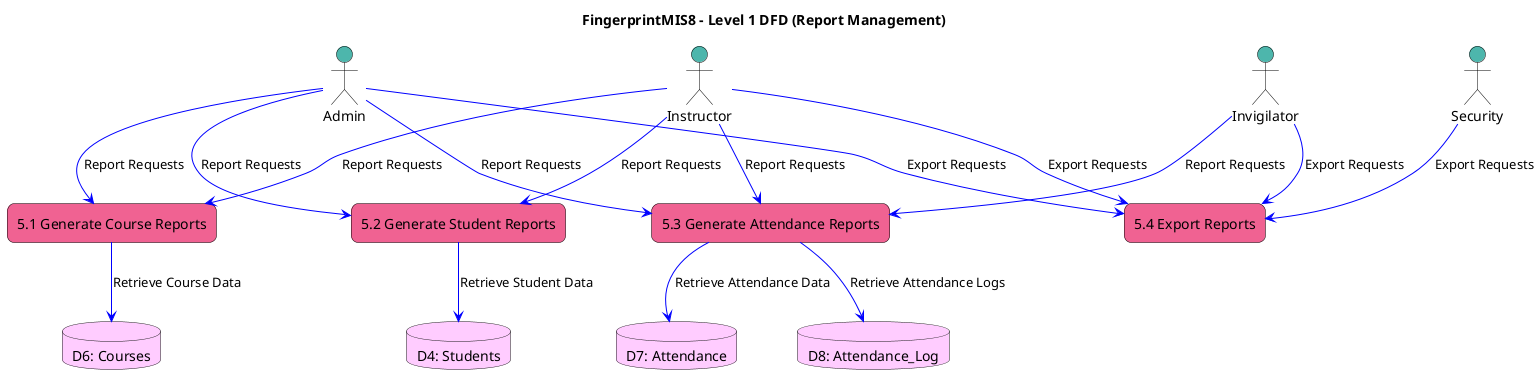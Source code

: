 @startuml
title FingerprintMIS8 - Level 1 DFD (Report Management)

skinparam rectangle {
  BackgroundColor #f06292
  BorderColor black
  RoundCorner 15
  FontColor black
}

skinparam actor {
  BackgroundColor #4db6ac
  BorderColor black
  FontColor black
}

actor "Admin" as Admin #4db6ac
actor "Instructor" as Instructor #4db6ac
actor "Invigilator" as Invigilator #4db6ac
actor "Security" as Security #4db6ac

rectangle "5.1 Generate Course Reports" as GenerateCourseReports #f06292
rectangle "5.2 Generate Student Reports" as GenerateStudentReports #f06292
rectangle "5.3 Generate Attendance Reports" as GenerateAttendanceReports #f06292
rectangle "5.4 Export Reports" as ExportReports #f06292

database "D4: Students" as D4 #ffccff
database "D6: Courses" as D6 #ffccff
database "D7: Attendance" as D7 #ffccff
database "D8: Attendance_Log" as D8 #ffccff

Admin -[#0000FF]-> GenerateCourseReports : Report Requests
Instructor -[#0000FF]-> GenerateCourseReports : Report Requests
GenerateCourseReports -[#0000FF]-> D6 : Retrieve Course Data

Admin -[#0000FF]-> GenerateStudentReports : Report Requests
Instructor -[#0000FF]-> GenerateStudentReports : Report Requests
GenerateStudentReports -[#0000FF]-> D4 : Retrieve Student Data

Admin -[#0000FF]-> GenerateAttendanceReports : Report Requests
Instructor -[#0000FF]-> GenerateAttendanceReports : Report Requests
Invigilator -[#0000FF]-> GenerateAttendanceReports : Report Requests
GenerateAttendanceReports -[#0000FF]-> D7 : Retrieve Attendance Data
GenerateAttendanceReports -[#0000FF]-> D8 : Retrieve Attendance Logs

Admin -[#0000FF]-> ExportReports : Export Requests
Instructor -[#0000FF]-> ExportReports : Export Requests
Invigilator -[#0000FF]-> ExportReports : Export Requests
Security -[#0000FF]-> ExportReports : Export Requests

@enduml
